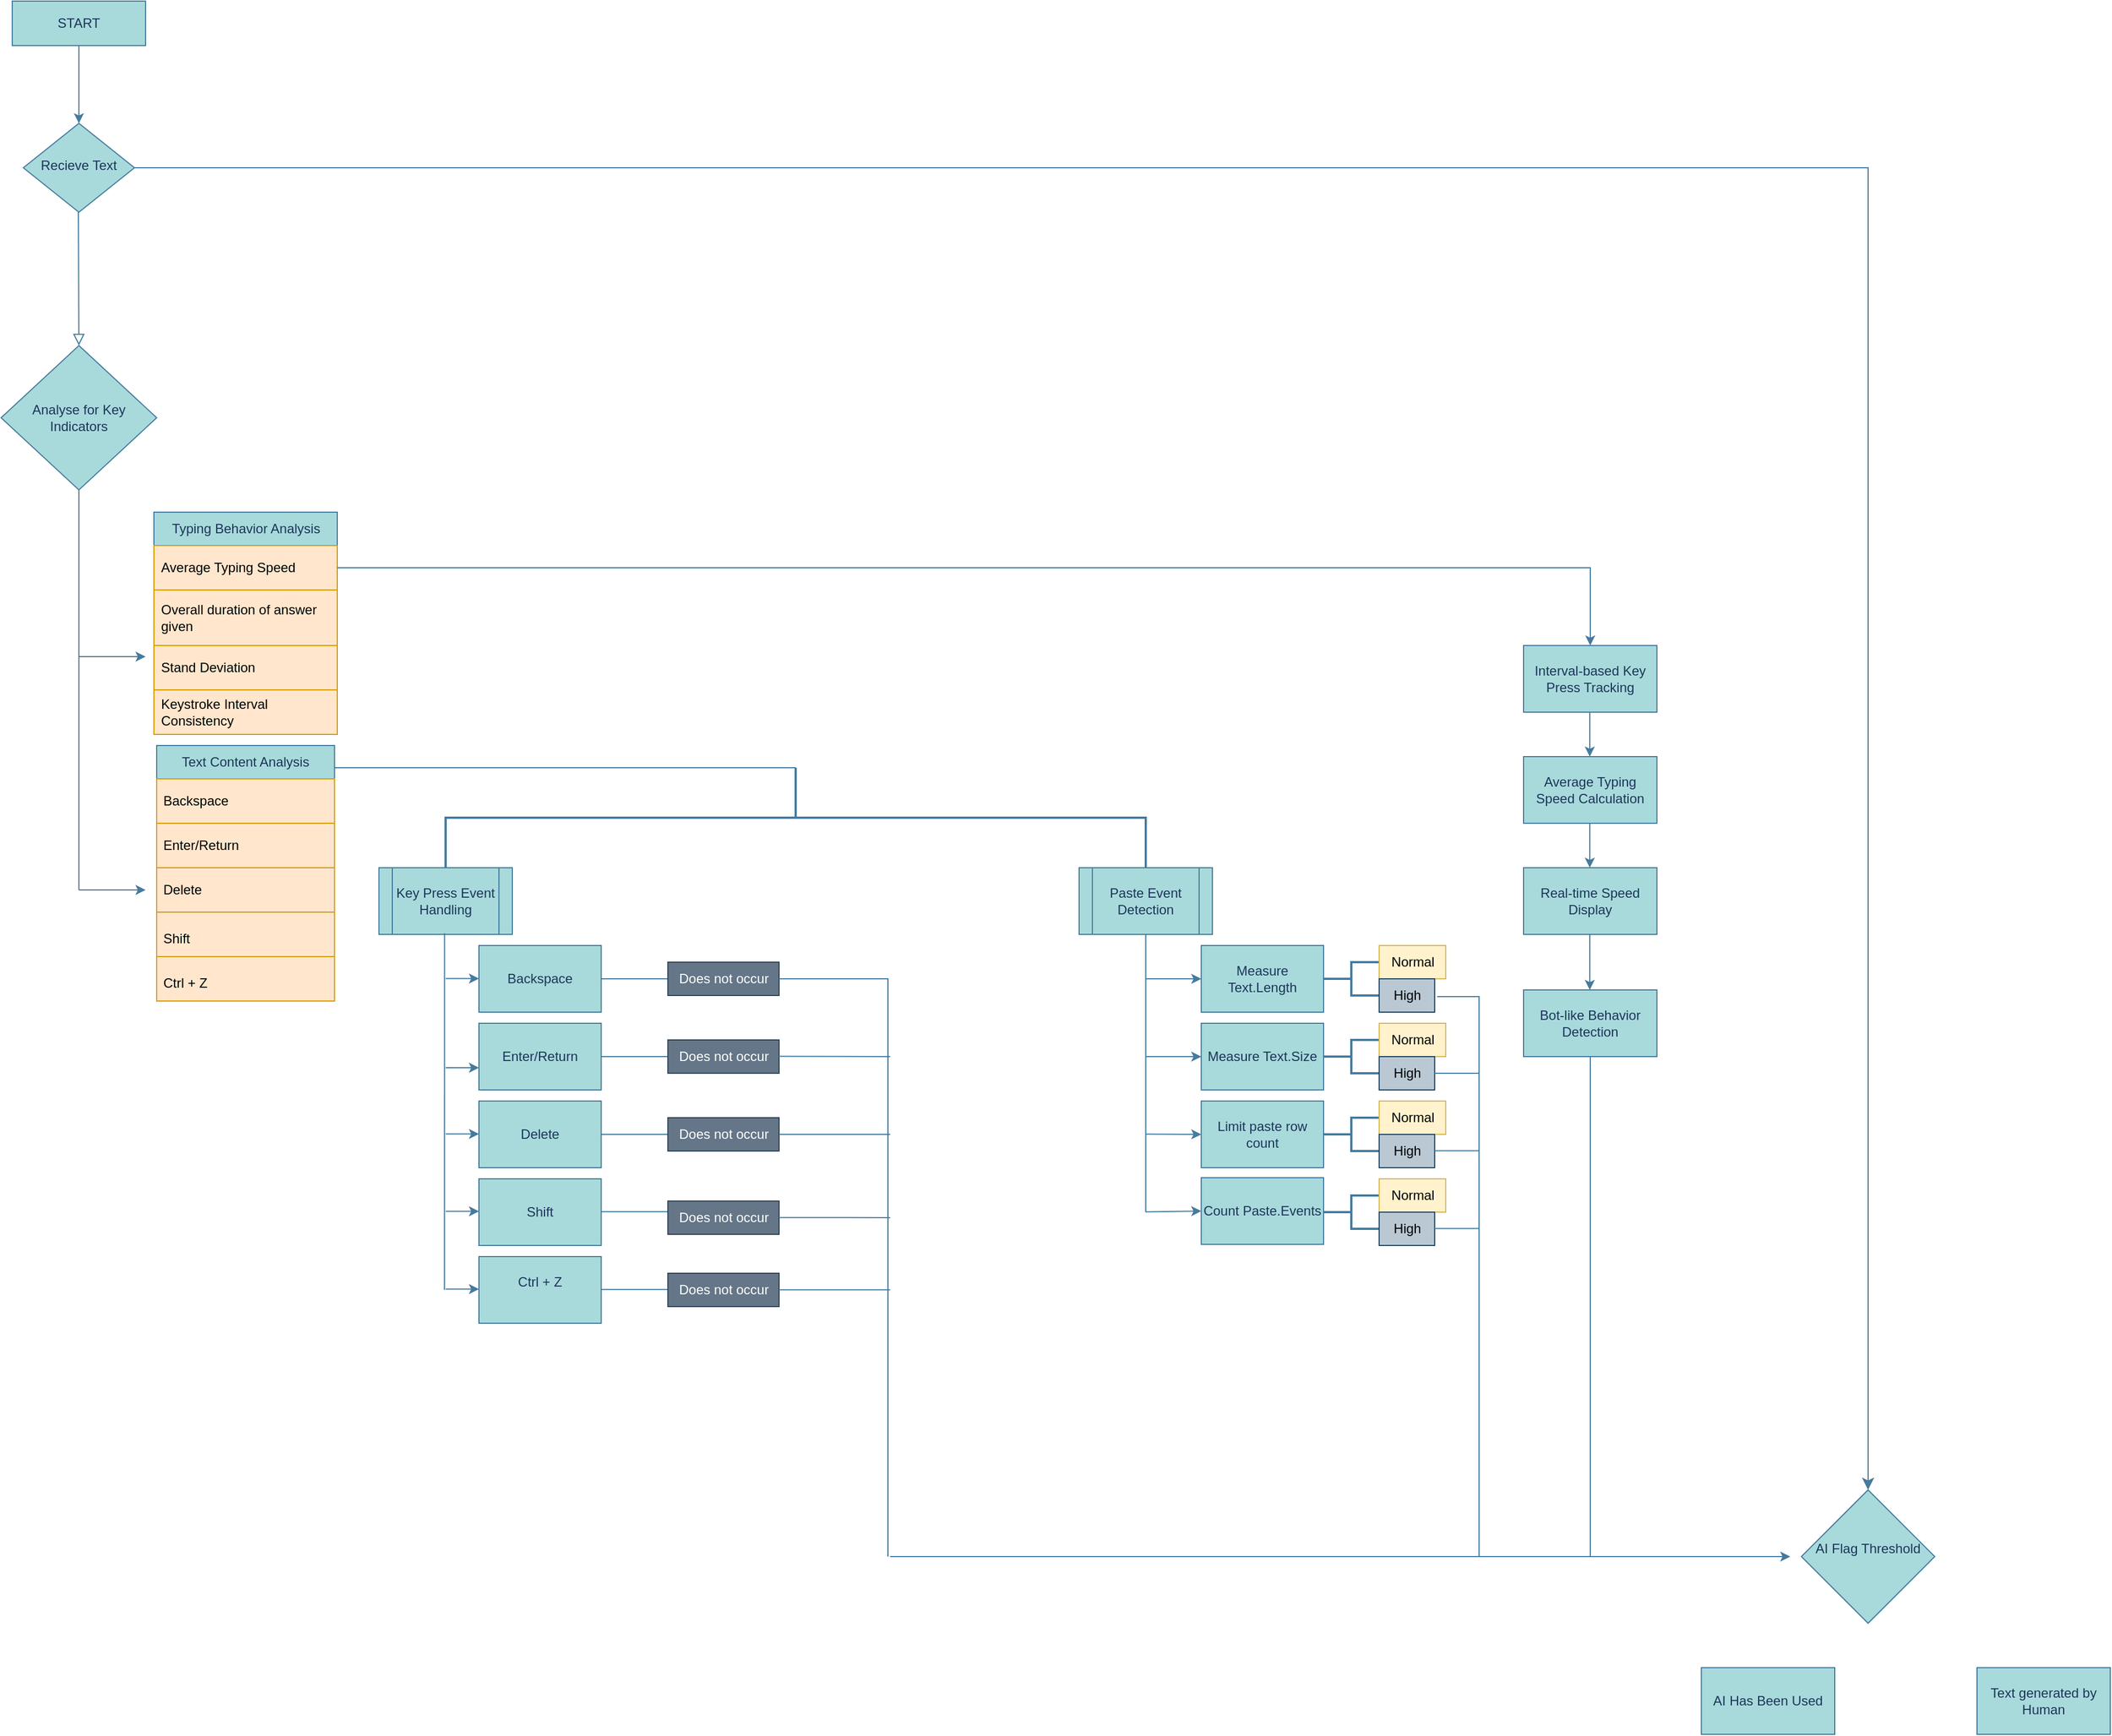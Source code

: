 <mxfile version="24.8.1">
  <diagram id="C5RBs43oDa-KdzZeNtuy" name="Page-1">
    <mxGraphModel dx="2377" dy="1262" grid="1" gridSize="10" guides="1" tooltips="1" connect="1" arrows="1" fold="1" page="1" pageScale="1" pageWidth="827" pageHeight="1169" math="0" shadow="0">
      <root>
        <mxCell id="WIyWlLk6GJQsqaUBKTNV-0" />
        <mxCell id="WIyWlLk6GJQsqaUBKTNV-1" parent="WIyWlLk6GJQsqaUBKTNV-0" />
        <mxCell id="WIyWlLk6GJQsqaUBKTNV-2" value="" style="rounded=0;html=1;jettySize=auto;orthogonalLoop=1;fontSize=11;endArrow=block;endFill=0;endSize=8;strokeWidth=1;shadow=0;labelBackgroundColor=none;edgeStyle=orthogonalEdgeStyle;entryX=0.5;entryY=0;entryDx=0;entryDy=0;strokeColor=#457B9D;fontColor=default;" parent="WIyWlLk6GJQsqaUBKTNV-1" target="qUJMt_EVvqmMXiAQpJi--38" edge="1">
          <mxGeometry relative="1" as="geometry">
            <mxPoint x="299.5" y="270" as="sourcePoint" />
            <mxPoint x="300" y="310" as="targetPoint" />
          </mxGeometry>
        </mxCell>
        <mxCell id="WIyWlLk6GJQsqaUBKTNV-3" value="START" style="rounded=0;whiteSpace=wrap;html=1;fontSize=12;glass=0;strokeWidth=1;shadow=0;labelBackgroundColor=none;fillColor=#A8DADC;strokeColor=#457B9D;fontColor=#1D3557;" parent="WIyWlLk6GJQsqaUBKTNV-1" vertex="1">
          <mxGeometry x="240" y="80" width="120" height="40" as="geometry" />
        </mxCell>
        <mxCell id="qUJMt_EVvqmMXiAQpJi--6" value="Text Content Analysis" style="swimlane;fontStyle=0;childLayout=stackLayout;horizontal=1;startSize=30;horizontalStack=0;resizeParent=1;resizeParentMax=0;resizeLast=0;collapsible=1;marginBottom=0;whiteSpace=wrap;html=1;rounded=0;labelBackgroundColor=none;fillColor=#A8DADC;strokeColor=#457B9D;fontColor=#1D3557;" parent="WIyWlLk6GJQsqaUBKTNV-1" vertex="1">
          <mxGeometry x="370" y="750" width="160" height="230" as="geometry">
            <mxRectangle x="340" y="230" width="140" height="30" as="alternateBounds" />
          </mxGeometry>
        </mxCell>
        <mxCell id="qUJMt_EVvqmMXiAQpJi--7" value="&lt;div&gt;Backspace&lt;/div&gt;" style="text;strokeColor=#d79b00;fillColor=#ffe6cc;align=left;verticalAlign=middle;spacingLeft=4;spacingRight=4;overflow=hidden;points=[[0,0.5],[1,0.5]];portConstraint=eastwest;rotatable=0;whiteSpace=wrap;html=1;rounded=0;labelBackgroundColor=none;" parent="qUJMt_EVvqmMXiAQpJi--6" vertex="1">
          <mxGeometry y="30" width="160" height="40" as="geometry" />
        </mxCell>
        <mxCell id="qUJMt_EVvqmMXiAQpJi--8" value="Enter/Return" style="text;strokeColor=#d79b00;fillColor=#ffe6cc;align=left;verticalAlign=middle;spacingLeft=4;spacingRight=4;overflow=hidden;points=[[0,0.5],[1,0.5]];portConstraint=eastwest;rotatable=0;whiteSpace=wrap;html=1;rounded=0;labelBackgroundColor=none;" parent="qUJMt_EVvqmMXiAQpJi--6" vertex="1">
          <mxGeometry y="70" width="160" height="40" as="geometry" />
        </mxCell>
        <mxCell id="qUJMt_EVvqmMXiAQpJi--9" value="Delete" style="text;strokeColor=#d79b00;fillColor=#ffe6cc;align=left;verticalAlign=middle;spacingLeft=4;spacingRight=4;overflow=hidden;points=[[0,0.5],[1,0.5]];portConstraint=eastwest;rotatable=0;whiteSpace=wrap;html=1;rounded=0;labelBackgroundColor=none;" parent="qUJMt_EVvqmMXiAQpJi--6" vertex="1">
          <mxGeometry y="110" width="160" height="40" as="geometry" />
        </mxCell>
        <mxCell id="qUJMt_EVvqmMXiAQpJi--16" value="&#xa;Shift&#xa;&#xa;" style="text;strokeColor=#d79b00;fillColor=#ffe6cc;align=left;verticalAlign=middle;spacingLeft=4;spacingRight=4;overflow=hidden;points=[[0,0.5],[1,0.5]];portConstraint=eastwest;rotatable=0;whiteSpace=wrap;html=1;rounded=0;labelBackgroundColor=none;" parent="qUJMt_EVvqmMXiAQpJi--6" vertex="1">
          <mxGeometry y="150" width="160" height="40" as="geometry" />
        </mxCell>
        <mxCell id="qUJMt_EVvqmMXiAQpJi--17" value="&lt;br&gt;Ctrl + Z&lt;div&gt;&lt;br/&gt;&lt;/div&gt;" style="text;strokeColor=#d79b00;fillColor=#ffe6cc;align=left;verticalAlign=middle;spacingLeft=4;spacingRight=4;overflow=hidden;points=[[0,0.5],[1,0.5]];portConstraint=eastwest;rotatable=0;whiteSpace=wrap;html=1;rounded=0;labelBackgroundColor=none;" parent="qUJMt_EVvqmMXiAQpJi--6" vertex="1">
          <mxGeometry y="190" width="160" height="40" as="geometry" />
        </mxCell>
        <mxCell id="qUJMt_EVvqmMXiAQpJi--22" value="Text generated by Human" style="rounded=0;whiteSpace=wrap;html=1;labelBackgroundColor=none;fillColor=#A8DADC;strokeColor=#457B9D;fontColor=#1D3557;" parent="WIyWlLk6GJQsqaUBKTNV-1" vertex="1">
          <mxGeometry x="2008" y="1580" width="120" height="60" as="geometry" />
        </mxCell>
        <mxCell id="qUJMt_EVvqmMXiAQpJi--24" value="Typing Behavior Analysis" style="swimlane;fontStyle=0;childLayout=stackLayout;horizontal=1;startSize=30;horizontalStack=0;resizeParent=1;resizeParentMax=0;resizeLast=0;collapsible=1;marginBottom=0;whiteSpace=wrap;html=1;rounded=0;labelBackgroundColor=none;fillColor=#A8DADC;strokeColor=#457B9D;fontColor=#1D3557;" parent="WIyWlLk6GJQsqaUBKTNV-1" vertex="1">
          <mxGeometry x="367.5" y="540" width="165" height="200" as="geometry">
            <mxRectangle x="400" y="360" width="170" height="30" as="alternateBounds" />
          </mxGeometry>
        </mxCell>
        <mxCell id="qUJMt_EVvqmMXiAQpJi--25" value="Average Typing Speed" style="text;strokeColor=#d79b00;fillColor=#ffe6cc;align=left;verticalAlign=middle;spacingLeft=4;spacingRight=4;overflow=hidden;points=[[0,0.5],[1,0.5]];portConstraint=eastwest;rotatable=0;whiteSpace=wrap;html=1;rounded=0;labelBackgroundColor=none;" parent="qUJMt_EVvqmMXiAQpJi--24" vertex="1">
          <mxGeometry y="30" width="165" height="40" as="geometry" />
        </mxCell>
        <mxCell id="qUJMt_EVvqmMXiAQpJi--26" value="Overall duration of answer given" style="text;strokeColor=#d79b00;fillColor=#ffe6cc;align=left;verticalAlign=middle;spacingLeft=4;spacingRight=4;overflow=hidden;points=[[0,0.5],[1,0.5]];portConstraint=eastwest;rotatable=0;whiteSpace=wrap;html=1;rounded=0;labelBackgroundColor=none;" parent="qUJMt_EVvqmMXiAQpJi--24" vertex="1">
          <mxGeometry y="70" width="165" height="50" as="geometry" />
        </mxCell>
        <mxCell id="qUJMt_EVvqmMXiAQpJi--46" value="Stand Deviation" style="text;strokeColor=#d79b00;fillColor=#ffe6cc;align=left;verticalAlign=middle;spacingLeft=4;spacingRight=4;overflow=hidden;points=[[0,0.5],[1,0.5]];portConstraint=eastwest;rotatable=0;whiteSpace=wrap;html=1;rounded=0;labelBackgroundColor=none;" parent="qUJMt_EVvqmMXiAQpJi--24" vertex="1">
          <mxGeometry y="120" width="165" height="40" as="geometry" />
        </mxCell>
        <mxCell id="qUJMt_EVvqmMXiAQpJi--27" value="Keystroke Interval Consistency" style="text;strokeColor=#d79b00;fillColor=#ffe6cc;align=left;verticalAlign=middle;spacingLeft=4;spacingRight=4;overflow=hidden;points=[[0,0.5],[1,0.5]];portConstraint=eastwest;rotatable=0;whiteSpace=wrap;html=1;rounded=0;labelBackgroundColor=none;" parent="qUJMt_EVvqmMXiAQpJi--24" vertex="1">
          <mxGeometry y="160" width="165" height="40" as="geometry" />
        </mxCell>
        <mxCell id="qUJMt_EVvqmMXiAQpJi--36" value="Recieve Text" style="rhombus;whiteSpace=wrap;html=1;shadow=0;fontFamily=Helvetica;fontSize=12;align=center;strokeWidth=1;spacing=6;spacingTop=-4;rounded=0;labelBackgroundColor=none;fillColor=#A8DADC;strokeColor=#457B9D;fontColor=#1D3557;" parent="WIyWlLk6GJQsqaUBKTNV-1" vertex="1">
          <mxGeometry x="250" y="190" width="100" height="80" as="geometry" />
        </mxCell>
        <mxCell id="qUJMt_EVvqmMXiAQpJi--37" value="" style="endArrow=classic;html=1;rounded=0;entryX=0.5;entryY=0;entryDx=0;entryDy=0;labelBackgroundColor=none;strokeColor=#457B9D;fontColor=default;" parent="WIyWlLk6GJQsqaUBKTNV-1" target="qUJMt_EVvqmMXiAQpJi--36" edge="1">
          <mxGeometry width="50" height="50" relative="1" as="geometry">
            <mxPoint x="300" y="120" as="sourcePoint" />
            <mxPoint x="300" y="150" as="targetPoint" />
          </mxGeometry>
        </mxCell>
        <mxCell id="qUJMt_EVvqmMXiAQpJi--38" value="Analyse for Key Indicators" style="rhombus;whiteSpace=wrap;html=1;rounded=0;labelBackgroundColor=none;fillColor=#A8DADC;strokeColor=#457B9D;fontColor=#1D3557;" parent="WIyWlLk6GJQsqaUBKTNV-1" vertex="1">
          <mxGeometry x="230" y="390" width="140" height="130" as="geometry" />
        </mxCell>
        <mxCell id="qUJMt_EVvqmMXiAQpJi--43" value="AI Flag Threshold&lt;div&gt;&lt;br&gt;&lt;/div&gt;" style="rhombus;whiteSpace=wrap;html=1;rounded=0;labelBackgroundColor=none;fillColor=#A8DADC;strokeColor=#457B9D;fontColor=#1D3557;" parent="WIyWlLk6GJQsqaUBKTNV-1" vertex="1">
          <mxGeometry x="1850" y="1420" width="120" height="120" as="geometry" />
        </mxCell>
        <mxCell id="qUJMt_EVvqmMXiAQpJi--47" value="" style="endArrow=none;html=1;rounded=0;labelBackgroundColor=none;strokeColor=#457B9D;fontColor=default;" parent="WIyWlLk6GJQsqaUBKTNV-1" edge="1">
          <mxGeometry width="50" height="50" relative="1" as="geometry">
            <mxPoint x="300" y="880" as="sourcePoint" />
            <mxPoint x="300" y="520" as="targetPoint" />
          </mxGeometry>
        </mxCell>
        <mxCell id="qUJMt_EVvqmMXiAQpJi--48" value="" style="endArrow=classic;html=1;rounded=0;labelBackgroundColor=none;strokeColor=#457B9D;fontColor=default;" parent="WIyWlLk6GJQsqaUBKTNV-1" edge="1">
          <mxGeometry width="50" height="50" relative="1" as="geometry">
            <mxPoint x="300" y="880" as="sourcePoint" />
            <mxPoint x="360" y="880" as="targetPoint" />
          </mxGeometry>
        </mxCell>
        <mxCell id="qUJMt_EVvqmMXiAQpJi--49" value="" style="endArrow=classic;html=1;rounded=0;labelBackgroundColor=none;strokeColor=#457B9D;fontColor=default;" parent="WIyWlLk6GJQsqaUBKTNV-1" edge="1">
          <mxGeometry width="50" height="50" relative="1" as="geometry">
            <mxPoint x="300" y="670" as="sourcePoint" />
            <mxPoint x="360" y="670" as="targetPoint" />
          </mxGeometry>
        </mxCell>
        <mxCell id="qUJMt_EVvqmMXiAQpJi--50" value="" style="endArrow=classic;html=1;rounded=0;exitX=1;exitY=0.5;exitDx=0;exitDy=0;labelBackgroundColor=none;strokeColor=#457B9D;fontColor=default;" parent="WIyWlLk6GJQsqaUBKTNV-1" source="qUJMt_EVvqmMXiAQpJi--25" edge="1">
          <mxGeometry width="50" height="50" relative="1" as="geometry">
            <mxPoint x="570" y="590" as="sourcePoint" />
            <mxPoint x="1660" y="660" as="targetPoint" />
            <Array as="points">
              <mxPoint x="1660" y="590" />
            </Array>
          </mxGeometry>
        </mxCell>
        <mxCell id="qUJMt_EVvqmMXiAQpJi--52" value="Interval-based Key Press Tracking" style="rounded=0;whiteSpace=wrap;html=1;labelBackgroundColor=none;fillColor=#A8DADC;strokeColor=#457B9D;fontColor=#1D3557;" parent="WIyWlLk6GJQsqaUBKTNV-1" vertex="1">
          <mxGeometry x="1600" y="660" width="120" height="60" as="geometry" />
        </mxCell>
        <mxCell id="qUJMt_EVvqmMXiAQpJi--53" value="" style="endArrow=classic;html=1;rounded=0;labelBackgroundColor=none;strokeColor=#457B9D;fontColor=default;" parent="WIyWlLk6GJQsqaUBKTNV-1" edge="1">
          <mxGeometry width="50" height="50" relative="1" as="geometry">
            <mxPoint x="1659.58" y="720" as="sourcePoint" />
            <mxPoint x="1659.58" y="760" as="targetPoint" />
          </mxGeometry>
        </mxCell>
        <mxCell id="qUJMt_EVvqmMXiAQpJi--54" value="Average Typing Speed Calculation" style="rounded=0;whiteSpace=wrap;html=1;labelBackgroundColor=none;fillColor=#A8DADC;strokeColor=#457B9D;fontColor=#1D3557;" parent="WIyWlLk6GJQsqaUBKTNV-1" vertex="1">
          <mxGeometry x="1600" y="760" width="120" height="60" as="geometry" />
        </mxCell>
        <mxCell id="qUJMt_EVvqmMXiAQpJi--56" value="" style="endArrow=classic;html=1;rounded=0;labelBackgroundColor=none;strokeColor=#457B9D;fontColor=default;" parent="WIyWlLk6GJQsqaUBKTNV-1" edge="1">
          <mxGeometry width="50" height="50" relative="1" as="geometry">
            <mxPoint x="1659.58" y="820" as="sourcePoint" />
            <mxPoint x="1659.58" y="860" as="targetPoint" />
          </mxGeometry>
        </mxCell>
        <mxCell id="qUJMt_EVvqmMXiAQpJi--57" value="Real-time Speed Display" style="rounded=0;whiteSpace=wrap;html=1;labelBackgroundColor=none;fillColor=#A8DADC;strokeColor=#457B9D;fontColor=#1D3557;" parent="WIyWlLk6GJQsqaUBKTNV-1" vertex="1">
          <mxGeometry x="1600" y="860" width="120" height="60" as="geometry" />
        </mxCell>
        <mxCell id="qUJMt_EVvqmMXiAQpJi--61" value="" style="endArrow=classic;html=1;rounded=0;labelBackgroundColor=none;strokeColor=#457B9D;fontColor=default;" parent="WIyWlLk6GJQsqaUBKTNV-1" edge="1">
          <mxGeometry width="50" height="50" relative="1" as="geometry">
            <mxPoint x="1659.58" y="920" as="sourcePoint" />
            <mxPoint x="1659.58" y="970" as="targetPoint" />
          </mxGeometry>
        </mxCell>
        <mxCell id="qUJMt_EVvqmMXiAQpJi--62" value="Bot-like Behavior Detection" style="rounded=0;whiteSpace=wrap;html=1;labelBackgroundColor=none;fillColor=#A8DADC;strokeColor=#457B9D;fontColor=#1D3557;" parent="WIyWlLk6GJQsqaUBKTNV-1" vertex="1">
          <mxGeometry x="1600" y="970" width="120" height="60" as="geometry" />
        </mxCell>
        <mxCell id="qUJMt_EVvqmMXiAQpJi--67" value="" style="strokeWidth=2;html=1;shape=mxgraph.flowchart.annotation_2;align=left;labelPosition=right;pointerEvents=1;direction=south;rounded=0;labelBackgroundColor=none;fillColor=#A8DADC;strokeColor=#457B9D;fontColor=#1D3557;" parent="WIyWlLk6GJQsqaUBKTNV-1" vertex="1">
          <mxGeometry x="630" y="770" width="630" height="90" as="geometry" />
        </mxCell>
        <mxCell id="qUJMt_EVvqmMXiAQpJi--68" value="" style="endArrow=none;html=1;rounded=0;entryX=0;entryY=0.5;entryDx=0;entryDy=0;entryPerimeter=0;labelBackgroundColor=none;strokeColor=#457B9D;fontColor=default;" parent="WIyWlLk6GJQsqaUBKTNV-1" target="qUJMt_EVvqmMXiAQpJi--67" edge="1">
          <mxGeometry width="50" height="50" relative="1" as="geometry">
            <mxPoint x="530" y="770" as="sourcePoint" />
            <mxPoint x="800" y="770" as="targetPoint" />
            <Array as="points" />
          </mxGeometry>
        </mxCell>
        <mxCell id="qUJMt_EVvqmMXiAQpJi--79" value="Paste Event Detection" style="shape=process;whiteSpace=wrap;html=1;backgroundOutline=1;rounded=0;labelBackgroundColor=none;fillColor=#A8DADC;strokeColor=#457B9D;fontColor=#1D3557;" parent="WIyWlLk6GJQsqaUBKTNV-1" vertex="1">
          <mxGeometry x="1200" y="860" width="120" height="60" as="geometry" />
        </mxCell>
        <mxCell id="qUJMt_EVvqmMXiAQpJi--80" value="Key Press Event Handling" style="shape=process;whiteSpace=wrap;html=1;backgroundOutline=1;rounded=0;labelBackgroundColor=none;fillColor=#A8DADC;strokeColor=#457B9D;fontColor=#1D3557;" parent="WIyWlLk6GJQsqaUBKTNV-1" vertex="1">
          <mxGeometry x="570" y="860" width="120" height="60" as="geometry" />
        </mxCell>
        <mxCell id="qUJMt_EVvqmMXiAQpJi--90" value="" style="endArrow=none;html=1;rounded=0;labelBackgroundColor=none;strokeColor=#457B9D;fontColor=default;" parent="WIyWlLk6GJQsqaUBKTNV-1" edge="1">
          <mxGeometry width="50" height="50" relative="1" as="geometry">
            <mxPoint x="1260" y="1170" as="sourcePoint" />
            <mxPoint x="1260" y="920" as="targetPoint" />
          </mxGeometry>
        </mxCell>
        <mxCell id="qUJMt_EVvqmMXiAQpJi--91" value="" style="endArrow=classic;html=1;rounded=0;entryX=0;entryY=0.5;entryDx=0;entryDy=0;labelBackgroundColor=none;strokeColor=#457B9D;fontColor=default;" parent="WIyWlLk6GJQsqaUBKTNV-1" target="qUJMt_EVvqmMXiAQpJi--101" edge="1">
          <mxGeometry width="50" height="50" relative="1" as="geometry">
            <mxPoint x="1260" y="960" as="sourcePoint" />
            <mxPoint x="1290" y="960.0" as="targetPoint" />
          </mxGeometry>
        </mxCell>
        <mxCell id="qUJMt_EVvqmMXiAQpJi--92" value="" style="endArrow=classic;html=1;rounded=0;entryX=0;entryY=0.5;entryDx=0;entryDy=0;labelBackgroundColor=none;strokeColor=#457B9D;fontColor=default;" parent="WIyWlLk6GJQsqaUBKTNV-1" target="qUJMt_EVvqmMXiAQpJi--102" edge="1">
          <mxGeometry width="50" height="50" relative="1" as="geometry">
            <mxPoint x="1260" y="1030" as="sourcePoint" />
            <mxPoint x="1290" y="1030" as="targetPoint" />
          </mxGeometry>
        </mxCell>
        <mxCell id="qUJMt_EVvqmMXiAQpJi--94" value="" style="endArrow=classic;html=1;rounded=0;entryX=0;entryY=0.5;entryDx=0;entryDy=0;labelBackgroundColor=none;strokeColor=#457B9D;fontColor=default;" parent="WIyWlLk6GJQsqaUBKTNV-1" target="qUJMt_EVvqmMXiAQpJi--104" edge="1">
          <mxGeometry width="50" height="50" relative="1" as="geometry">
            <mxPoint x="1260" y="1169.69" as="sourcePoint" />
            <mxPoint x="1290" y="1169.69" as="targetPoint" />
          </mxGeometry>
        </mxCell>
        <mxCell id="qUJMt_EVvqmMXiAQpJi--101" value="Measure Text.Length" style="rounded=0;whiteSpace=wrap;html=1;labelBackgroundColor=none;fillColor=#A8DADC;strokeColor=#457B9D;fontColor=#1D3557;" parent="WIyWlLk6GJQsqaUBKTNV-1" vertex="1">
          <mxGeometry x="1310" y="930" width="110" height="60" as="geometry" />
        </mxCell>
        <mxCell id="qUJMt_EVvqmMXiAQpJi--102" value="Measure Text.Size" style="rounded=0;whiteSpace=wrap;html=1;labelBackgroundColor=none;fillColor=#A8DADC;strokeColor=#457B9D;fontColor=#1D3557;" parent="WIyWlLk6GJQsqaUBKTNV-1" vertex="1">
          <mxGeometry x="1310" y="1000" width="110" height="60" as="geometry" />
        </mxCell>
        <mxCell id="qUJMt_EVvqmMXiAQpJi--103" value="Limit paste row count" style="rounded=0;whiteSpace=wrap;html=1;labelBackgroundColor=none;fillColor=#A8DADC;strokeColor=#457B9D;fontColor=#1D3557;" parent="WIyWlLk6GJQsqaUBKTNV-1" vertex="1">
          <mxGeometry x="1310" y="1070" width="110" height="60" as="geometry" />
        </mxCell>
        <mxCell id="qUJMt_EVvqmMXiAQpJi--104" value="Count Paste.Events" style="rounded=0;whiteSpace=wrap;html=1;labelBackgroundColor=none;fillColor=#A8DADC;strokeColor=#457B9D;fontColor=#1D3557;" parent="WIyWlLk6GJQsqaUBKTNV-1" vertex="1">
          <mxGeometry x="1310" y="1139" width="110" height="60" as="geometry" />
        </mxCell>
        <mxCell id="qUJMt_EVvqmMXiAQpJi--106" value="&lt;span style=&quot;text-align: left;&quot;&gt;Enter/Return&lt;/span&gt;" style="rounded=0;whiteSpace=wrap;html=1;labelBackgroundColor=none;fillColor=#A8DADC;strokeColor=#457B9D;fontColor=#1D3557;" parent="WIyWlLk6GJQsqaUBKTNV-1" vertex="1">
          <mxGeometry x="660" y="1000" width="110" height="60" as="geometry" />
        </mxCell>
        <mxCell id="qUJMt_EVvqmMXiAQpJi--107" value="&lt;span style=&quot;text-align: left;&quot;&gt;Backspace&lt;/span&gt;" style="rounded=0;whiteSpace=wrap;html=1;labelBackgroundColor=none;fillColor=#A8DADC;strokeColor=#457B9D;fontColor=#1D3557;" parent="WIyWlLk6GJQsqaUBKTNV-1" vertex="1">
          <mxGeometry x="660" y="930" width="110" height="60" as="geometry" />
        </mxCell>
        <mxCell id="qUJMt_EVvqmMXiAQpJi--108" value="&lt;span style=&quot;text-align: left;&quot;&gt;Shift&lt;/span&gt;" style="rounded=0;whiteSpace=wrap;html=1;labelBackgroundColor=none;fillColor=#A8DADC;strokeColor=#457B9D;fontColor=#1D3557;" parent="WIyWlLk6GJQsqaUBKTNV-1" vertex="1">
          <mxGeometry x="660" y="1140" width="110" height="60" as="geometry" />
        </mxCell>
        <mxCell id="qUJMt_EVvqmMXiAQpJi--109" value="&lt;span style=&quot;text-align: left;&quot;&gt;Delete&lt;/span&gt;" style="rounded=0;whiteSpace=wrap;html=1;labelBackgroundColor=none;fillColor=#A8DADC;strokeColor=#457B9D;fontColor=#1D3557;" parent="WIyWlLk6GJQsqaUBKTNV-1" vertex="1">
          <mxGeometry x="660" y="1070" width="110" height="60" as="geometry" />
        </mxCell>
        <mxCell id="qUJMt_EVvqmMXiAQpJi--110" value="" style="endArrow=classic;html=1;rounded=0;entryX=0;entryY=0.5;entryDx=0;entryDy=0;labelBackgroundColor=none;strokeColor=#457B9D;fontColor=default;" parent="WIyWlLk6GJQsqaUBKTNV-1" edge="1">
          <mxGeometry width="50" height="50" relative="1" as="geometry">
            <mxPoint x="630" y="959.75" as="sourcePoint" />
            <mxPoint x="660" y="959.75" as="targetPoint" />
          </mxGeometry>
        </mxCell>
        <mxCell id="qUJMt_EVvqmMXiAQpJi--111" value="Ctrl + Z&lt;div&gt;&lt;br style=&quot;text-align: left;&quot;&gt;&lt;/div&gt;" style="rounded=0;whiteSpace=wrap;html=1;labelBackgroundColor=none;fillColor=#A8DADC;strokeColor=#457B9D;fontColor=#1D3557;" parent="WIyWlLk6GJQsqaUBKTNV-1" vertex="1">
          <mxGeometry x="660" y="1210" width="110" height="60" as="geometry" />
        </mxCell>
        <mxCell id="qUJMt_EVvqmMXiAQpJi--113" value="" style="strokeWidth=2;html=1;shape=mxgraph.flowchart.annotation_2;align=left;labelPosition=right;pointerEvents=1;rounded=0;labelBackgroundColor=none;fillColor=#A8DADC;strokeColor=#457B9D;fontColor=#1D3557;" parent="WIyWlLk6GJQsqaUBKTNV-1" vertex="1">
          <mxGeometry x="1420" y="945" width="50" height="30" as="geometry" />
        </mxCell>
        <mxCell id="qUJMt_EVvqmMXiAQpJi--115" value="Normal" style="text;html=1;align=center;verticalAlign=middle;resizable=0;points=[];autosize=1;strokeColor=#d6b656;fillColor=#fff2cc;rounded=0;labelBackgroundColor=none;" parent="WIyWlLk6GJQsqaUBKTNV-1" vertex="1">
          <mxGeometry x="1470" y="930" width="60" height="30" as="geometry" />
        </mxCell>
        <mxCell id="qUJMt_EVvqmMXiAQpJi--117" value="" style="endArrow=none;html=1;rounded=0;exitX=1.044;exitY=0.535;exitDx=0;exitDy=0;exitPerimeter=0;labelBackgroundColor=none;strokeColor=#457B9D;fontColor=default;" parent="WIyWlLk6GJQsqaUBKTNV-1" source="qUJMt_EVvqmMXiAQpJi--128" edge="1">
          <mxGeometry width="50" height="50" relative="1" as="geometry">
            <mxPoint x="1510" y="976.25" as="sourcePoint" />
            <mxPoint x="1560" y="1480" as="targetPoint" />
            <Array as="points">
              <mxPoint x="1560" y="976" />
            </Array>
          </mxGeometry>
        </mxCell>
        <mxCell id="qUJMt_EVvqmMXiAQpJi--128" value="High" style="text;html=1;align=center;verticalAlign=middle;resizable=0;points=[];autosize=1;strokeColor=#23445d;fillColor=#bac8d3;rounded=0;labelBackgroundColor=none;" parent="WIyWlLk6GJQsqaUBKTNV-1" vertex="1">
          <mxGeometry x="1470" y="960" width="50" height="30" as="geometry" />
        </mxCell>
        <mxCell id="qUJMt_EVvqmMXiAQpJi--133" value="" style="endArrow=none;html=1;rounded=0;labelBackgroundColor=none;strokeColor=#457B9D;fontColor=default;" parent="WIyWlLk6GJQsqaUBKTNV-1" edge="1">
          <mxGeometry width="50" height="50" relative="1" as="geometry">
            <mxPoint x="629" y="1240" as="sourcePoint" />
            <mxPoint x="629.09" y="919" as="targetPoint" />
          </mxGeometry>
        </mxCell>
        <mxCell id="qUJMt_EVvqmMXiAQpJi--134" value="" style="endArrow=classic;html=1;rounded=0;entryX=0;entryY=0.5;entryDx=0;entryDy=0;labelBackgroundColor=none;strokeColor=#457B9D;fontColor=default;" parent="WIyWlLk6GJQsqaUBKTNV-1" edge="1">
          <mxGeometry width="50" height="50" relative="1" as="geometry">
            <mxPoint x="630" y="1239.26" as="sourcePoint" />
            <mxPoint x="660" y="1239.26" as="targetPoint" />
          </mxGeometry>
        </mxCell>
        <mxCell id="qUJMt_EVvqmMXiAQpJi--135" value="" style="endArrow=classic;html=1;rounded=0;entryX=0;entryY=0.5;entryDx=0;entryDy=0;labelBackgroundColor=none;strokeColor=#457B9D;fontColor=default;" parent="WIyWlLk6GJQsqaUBKTNV-1" edge="1">
          <mxGeometry width="50" height="50" relative="1" as="geometry">
            <mxPoint x="630" y="1169.26" as="sourcePoint" />
            <mxPoint x="660" y="1169.26" as="targetPoint" />
          </mxGeometry>
        </mxCell>
        <mxCell id="qUJMt_EVvqmMXiAQpJi--136" value="" style="endArrow=classic;html=1;rounded=0;entryX=0;entryY=0.5;entryDx=0;entryDy=0;labelBackgroundColor=none;strokeColor=#457B9D;fontColor=default;" parent="WIyWlLk6GJQsqaUBKTNV-1" edge="1">
          <mxGeometry width="50" height="50" relative="1" as="geometry">
            <mxPoint x="630" y="1040" as="sourcePoint" />
            <mxPoint x="660" y="1040.0" as="targetPoint" />
          </mxGeometry>
        </mxCell>
        <mxCell id="qUJMt_EVvqmMXiAQpJi--139" value="" style="endArrow=classic;html=1;rounded=0;entryX=0;entryY=0.5;entryDx=0;entryDy=0;labelBackgroundColor=none;strokeColor=#457B9D;fontColor=default;" parent="WIyWlLk6GJQsqaUBKTNV-1" edge="1">
          <mxGeometry width="50" height="50" relative="1" as="geometry">
            <mxPoint x="630" y="1099.63" as="sourcePoint" />
            <mxPoint x="660" y="1099.63" as="targetPoint" />
          </mxGeometry>
        </mxCell>
        <mxCell id="qUJMt_EVvqmMXiAQpJi--141" value="" style="endArrow=classic;html=1;rounded=0;entryX=0;entryY=0.5;entryDx=0;entryDy=0;labelBackgroundColor=none;strokeColor=#457B9D;fontColor=default;" parent="WIyWlLk6GJQsqaUBKTNV-1" target="qUJMt_EVvqmMXiAQpJi--103" edge="1">
          <mxGeometry width="50" height="50" relative="1" as="geometry">
            <mxPoint x="1260" y="1099.69" as="sourcePoint" />
            <mxPoint x="1300" y="1100" as="targetPoint" />
          </mxGeometry>
        </mxCell>
        <mxCell id="qUJMt_EVvqmMXiAQpJi--142" value="" style="strokeWidth=2;html=1;shape=mxgraph.flowchart.annotation_2;align=left;labelPosition=right;pointerEvents=1;rounded=0;labelBackgroundColor=none;fillColor=#A8DADC;strokeColor=#457B9D;fontColor=#1D3557;" parent="WIyWlLk6GJQsqaUBKTNV-1" vertex="1">
          <mxGeometry x="1420" y="1015" width="50" height="30" as="geometry" />
        </mxCell>
        <mxCell id="qUJMt_EVvqmMXiAQpJi--143" value="" style="strokeWidth=2;html=1;shape=mxgraph.flowchart.annotation_2;align=left;labelPosition=right;pointerEvents=1;rounded=0;labelBackgroundColor=none;fillColor=#A8DADC;strokeColor=#457B9D;fontColor=#1D3557;" parent="WIyWlLk6GJQsqaUBKTNV-1" vertex="1">
          <mxGeometry x="1420" y="1085" width="50" height="30" as="geometry" />
        </mxCell>
        <mxCell id="qUJMt_EVvqmMXiAQpJi--144" value="" style="strokeWidth=2;html=1;shape=mxgraph.flowchart.annotation_2;align=left;labelPosition=right;pointerEvents=1;rounded=0;labelBackgroundColor=none;fillColor=#A8DADC;strokeColor=#457B9D;fontColor=#1D3557;" parent="WIyWlLk6GJQsqaUBKTNV-1" vertex="1">
          <mxGeometry x="1420" y="1155" width="50" height="30" as="geometry" />
        </mxCell>
        <mxCell id="qUJMt_EVvqmMXiAQpJi--145" value="Normal" style="text;html=1;align=center;verticalAlign=middle;resizable=0;points=[];autosize=1;strokeColor=#d6b656;fillColor=#fff2cc;rounded=0;labelBackgroundColor=none;" parent="WIyWlLk6GJQsqaUBKTNV-1" vertex="1">
          <mxGeometry x="1470" y="1140" width="60" height="30" as="geometry" />
        </mxCell>
        <mxCell id="qUJMt_EVvqmMXiAQpJi--146" value="Normal" style="text;html=1;align=center;verticalAlign=middle;resizable=0;points=[];autosize=1;strokeColor=#d6b656;fillColor=#fff2cc;rounded=0;labelBackgroundColor=none;" parent="WIyWlLk6GJQsqaUBKTNV-1" vertex="1">
          <mxGeometry x="1470" y="1070" width="60" height="30" as="geometry" />
        </mxCell>
        <mxCell id="qUJMt_EVvqmMXiAQpJi--147" value="Normal" style="text;html=1;align=center;verticalAlign=middle;resizable=0;points=[];autosize=1;strokeColor=#d6b656;fillColor=#fff2cc;rounded=0;labelBackgroundColor=none;" parent="WIyWlLk6GJQsqaUBKTNV-1" vertex="1">
          <mxGeometry x="1470" y="1000" width="60" height="30" as="geometry" />
        </mxCell>
        <mxCell id="qUJMt_EVvqmMXiAQpJi--148" value="High" style="text;html=1;align=center;verticalAlign=middle;resizable=0;points=[];autosize=1;strokeColor=#23445d;fillColor=#bac8d3;rounded=0;labelBackgroundColor=none;" parent="WIyWlLk6GJQsqaUBKTNV-1" vertex="1">
          <mxGeometry x="1470" y="1030" width="50" height="30" as="geometry" />
        </mxCell>
        <mxCell id="qUJMt_EVvqmMXiAQpJi--149" value="High" style="text;html=1;align=center;verticalAlign=middle;resizable=0;points=[];autosize=1;strokeColor=#23445d;fillColor=#bac8d3;rounded=0;labelBackgroundColor=none;" parent="WIyWlLk6GJQsqaUBKTNV-1" vertex="1">
          <mxGeometry x="1470" y="1100" width="50" height="30" as="geometry" />
        </mxCell>
        <mxCell id="qUJMt_EVvqmMXiAQpJi--150" value="High" style="text;html=1;align=center;verticalAlign=middle;resizable=0;points=[];autosize=1;strokeColor=#23445d;fillColor=#bac8d3;rounded=0;labelBackgroundColor=none;" parent="WIyWlLk6GJQsqaUBKTNV-1" vertex="1">
          <mxGeometry x="1470" y="1170" width="50" height="30" as="geometry" />
        </mxCell>
        <mxCell id="qUJMt_EVvqmMXiAQpJi--152" value="" style="endArrow=none;html=1;rounded=0;labelBackgroundColor=none;strokeColor=#457B9D;fontColor=default;" parent="WIyWlLk6GJQsqaUBKTNV-1" edge="1">
          <mxGeometry width="50" height="50" relative="1" as="geometry">
            <mxPoint x="1520" y="1045" as="sourcePoint" />
            <mxPoint x="1560" y="1045" as="targetPoint" />
          </mxGeometry>
        </mxCell>
        <mxCell id="qUJMt_EVvqmMXiAQpJi--153" value="" style="endArrow=none;html=1;rounded=0;labelBackgroundColor=none;strokeColor=#457B9D;fontColor=default;" parent="WIyWlLk6GJQsqaUBKTNV-1" edge="1">
          <mxGeometry width="50" height="50" relative="1" as="geometry">
            <mxPoint x="1520" y="1114.79" as="sourcePoint" />
            <mxPoint x="1560" y="1114.79" as="targetPoint" />
          </mxGeometry>
        </mxCell>
        <mxCell id="qUJMt_EVvqmMXiAQpJi--154" value="" style="endArrow=none;html=1;rounded=0;labelBackgroundColor=none;strokeColor=#457B9D;fontColor=default;" parent="WIyWlLk6GJQsqaUBKTNV-1" edge="1">
          <mxGeometry width="50" height="50" relative="1" as="geometry">
            <mxPoint x="1520" y="1184.79" as="sourcePoint" />
            <mxPoint x="1560" y="1184.79" as="targetPoint" />
          </mxGeometry>
        </mxCell>
        <mxCell id="qUJMt_EVvqmMXiAQpJi--157" value="" style="endArrow=none;html=1;rounded=0;labelBackgroundColor=none;strokeColor=#457B9D;fontColor=default;" parent="WIyWlLk6GJQsqaUBKTNV-1" edge="1">
          <mxGeometry width="50" height="50" relative="1" as="geometry">
            <mxPoint x="770" y="960" as="sourcePoint" />
            <mxPoint x="830" y="960" as="targetPoint" />
          </mxGeometry>
        </mxCell>
        <mxCell id="qUJMt_EVvqmMXiAQpJi--158" value="Does not occur" style="text;html=1;align=center;verticalAlign=middle;resizable=0;points=[];autosize=1;strokeColor=#314354;fillColor=#647687;rounded=0;labelBackgroundColor=none;fontColor=#ffffff;" parent="WIyWlLk6GJQsqaUBKTNV-1" vertex="1">
          <mxGeometry x="830" y="945" width="100" height="30" as="geometry" />
        </mxCell>
        <mxCell id="qUJMt_EVvqmMXiAQpJi--160" value="" style="endArrow=none;html=1;rounded=0;labelBackgroundColor=none;strokeColor=#457B9D;fontColor=default;" parent="WIyWlLk6GJQsqaUBKTNV-1" edge="1">
          <mxGeometry width="50" height="50" relative="1" as="geometry">
            <mxPoint x="770" y="1030" as="sourcePoint" />
            <mxPoint x="830" y="1030" as="targetPoint" />
          </mxGeometry>
        </mxCell>
        <mxCell id="qUJMt_EVvqmMXiAQpJi--161" value="" style="endArrow=none;html=1;rounded=0;labelBackgroundColor=none;strokeColor=#457B9D;fontColor=default;" parent="WIyWlLk6GJQsqaUBKTNV-1" edge="1">
          <mxGeometry width="50" height="50" relative="1" as="geometry">
            <mxPoint x="770" y="1169.64" as="sourcePoint" />
            <mxPoint x="830" y="1169.64" as="targetPoint" />
          </mxGeometry>
        </mxCell>
        <mxCell id="qUJMt_EVvqmMXiAQpJi--162" value="" style="endArrow=none;html=1;rounded=0;labelBackgroundColor=none;strokeColor=#457B9D;fontColor=default;" parent="WIyWlLk6GJQsqaUBKTNV-1" edge="1">
          <mxGeometry width="50" height="50" relative="1" as="geometry">
            <mxPoint x="770" y="1239.64" as="sourcePoint" />
            <mxPoint x="830" y="1239.64" as="targetPoint" />
          </mxGeometry>
        </mxCell>
        <mxCell id="qUJMt_EVvqmMXiAQpJi--163" value="" style="endArrow=none;html=1;rounded=0;labelBackgroundColor=none;strokeColor=#457B9D;fontColor=default;" parent="WIyWlLk6GJQsqaUBKTNV-1" edge="1">
          <mxGeometry width="50" height="50" relative="1" as="geometry">
            <mxPoint x="770" y="1100" as="sourcePoint" />
            <mxPoint x="830" y="1100" as="targetPoint" />
          </mxGeometry>
        </mxCell>
        <mxCell id="qUJMt_EVvqmMXiAQpJi--164" value="Does not occur" style="text;html=1;align=center;verticalAlign=middle;resizable=0;points=[];autosize=1;strokeColor=#314354;fillColor=#647687;rounded=0;labelBackgroundColor=none;fontColor=#ffffff;" parent="WIyWlLk6GJQsqaUBKTNV-1" vertex="1">
          <mxGeometry x="830" y="1085" width="100" height="30" as="geometry" />
        </mxCell>
        <mxCell id="qUJMt_EVvqmMXiAQpJi--165" value="Does not occur" style="text;html=1;align=center;verticalAlign=middle;resizable=0;points=[];autosize=1;strokeColor=#314354;fillColor=#647687;rounded=0;labelBackgroundColor=none;fontColor=#ffffff;" parent="WIyWlLk6GJQsqaUBKTNV-1" vertex="1">
          <mxGeometry x="830" y="1225" width="100" height="30" as="geometry" />
        </mxCell>
        <mxCell id="qUJMt_EVvqmMXiAQpJi--166" value="Does not occur" style="text;html=1;align=center;verticalAlign=middle;resizable=0;points=[];autosize=1;strokeColor=#314354;fillColor=#647687;rounded=0;labelBackgroundColor=none;fontColor=#ffffff;" parent="WIyWlLk6GJQsqaUBKTNV-1" vertex="1">
          <mxGeometry x="830" y="1160" width="100" height="30" as="geometry" />
        </mxCell>
        <mxCell id="qUJMt_EVvqmMXiAQpJi--167" value="Does not occur" style="text;html=1;align=center;verticalAlign=middle;resizable=0;points=[];autosize=1;strokeColor=#314354;fillColor=#647687;rounded=0;labelBackgroundColor=none;fontColor=#ffffff;" parent="WIyWlLk6GJQsqaUBKTNV-1" vertex="1">
          <mxGeometry x="830" y="1015" width="100" height="30" as="geometry" />
        </mxCell>
        <mxCell id="qUJMt_EVvqmMXiAQpJi--168" value="" style="endArrow=none;html=1;rounded=0;labelBackgroundColor=none;strokeColor=#457B9D;fontColor=default;" parent="WIyWlLk6GJQsqaUBKTNV-1" edge="1">
          <mxGeometry width="50" height="50" relative="1" as="geometry">
            <mxPoint x="930" y="960" as="sourcePoint" />
            <mxPoint x="1010" y="960" as="targetPoint" />
          </mxGeometry>
        </mxCell>
        <mxCell id="qUJMt_EVvqmMXiAQpJi--169" value="" style="endArrow=none;html=1;rounded=0;exitX=1.044;exitY=0.535;exitDx=0;exitDy=0;exitPerimeter=0;labelBackgroundColor=none;strokeColor=#457B9D;fontColor=default;" parent="WIyWlLk6GJQsqaUBKTNV-1" edge="1">
          <mxGeometry width="50" height="50" relative="1" as="geometry">
            <mxPoint x="990" y="960" as="sourcePoint" />
            <mxPoint x="1028" y="1480" as="targetPoint" />
            <Array as="points">
              <mxPoint x="1028" y="960" />
            </Array>
          </mxGeometry>
        </mxCell>
        <mxCell id="qUJMt_EVvqmMXiAQpJi--171" value="" style="endArrow=none;html=1;rounded=0;exitX=0.996;exitY=0.49;exitDx=0;exitDy=0;exitPerimeter=0;labelBackgroundColor=none;strokeColor=#457B9D;fontColor=default;" parent="WIyWlLk6GJQsqaUBKTNV-1" source="qUJMt_EVvqmMXiAQpJi--167" edge="1">
          <mxGeometry width="50" height="50" relative="1" as="geometry">
            <mxPoint x="940" y="1030" as="sourcePoint" />
            <mxPoint x="1030" y="1030" as="targetPoint" />
          </mxGeometry>
        </mxCell>
        <mxCell id="qUJMt_EVvqmMXiAQpJi--172" value="" style="endArrow=none;html=1;rounded=0;exitX=0.996;exitY=0.49;exitDx=0;exitDy=0;exitPerimeter=0;labelBackgroundColor=none;strokeColor=#457B9D;fontColor=default;" parent="WIyWlLk6GJQsqaUBKTNV-1" edge="1">
          <mxGeometry width="50" height="50" relative="1" as="geometry">
            <mxPoint x="930" y="1239.83" as="sourcePoint" />
            <mxPoint x="1030" y="1239.83" as="targetPoint" />
          </mxGeometry>
        </mxCell>
        <mxCell id="qUJMt_EVvqmMXiAQpJi--173" value="" style="endArrow=none;html=1;rounded=0;exitX=0.996;exitY=0.49;exitDx=0;exitDy=0;exitPerimeter=0;labelBackgroundColor=none;strokeColor=#457B9D;fontColor=default;" parent="WIyWlLk6GJQsqaUBKTNV-1" edge="1">
          <mxGeometry width="50" height="50" relative="1" as="geometry">
            <mxPoint x="930" y="1174.83" as="sourcePoint" />
            <mxPoint x="1030" y="1175" as="targetPoint" />
          </mxGeometry>
        </mxCell>
        <mxCell id="qUJMt_EVvqmMXiAQpJi--174" value="" style="endArrow=none;html=1;rounded=0;exitX=0.996;exitY=0.49;exitDx=0;exitDy=0;exitPerimeter=0;labelBackgroundColor=none;strokeColor=#457B9D;fontColor=default;" parent="WIyWlLk6GJQsqaUBKTNV-1" edge="1">
          <mxGeometry width="50" height="50" relative="1" as="geometry">
            <mxPoint x="930" y="1100" as="sourcePoint" />
            <mxPoint x="1030" y="1100" as="targetPoint" />
          </mxGeometry>
        </mxCell>
        <mxCell id="qUJMt_EVvqmMXiAQpJi--175" value="" style="edgeStyle=segmentEdgeStyle;endArrow=classic;html=1;curved=0;rounded=0;endSize=8;startSize=8;exitX=1;exitY=0.5;exitDx=0;exitDy=0;entryX=0.5;entryY=0;entryDx=0;entryDy=0;labelBackgroundColor=none;strokeColor=#457B9D;fontColor=default;" parent="WIyWlLk6GJQsqaUBKTNV-1" source="qUJMt_EVvqmMXiAQpJi--36" target="qUJMt_EVvqmMXiAQpJi--43" edge="1">
          <mxGeometry width="50" height="50" relative="1" as="geometry">
            <mxPoint x="350" y="230" as="sourcePoint" />
            <mxPoint x="1910" y="1390" as="targetPoint" />
            <Array as="points">
              <mxPoint x="1910" y="230" />
            </Array>
          </mxGeometry>
        </mxCell>
        <mxCell id="qUJMt_EVvqmMXiAQpJi--176" value="AI Has Been Used" style="rounded=0;whiteSpace=wrap;html=1;labelBackgroundColor=none;fillColor=#A8DADC;strokeColor=#457B9D;fontColor=#1D3557;" parent="WIyWlLk6GJQsqaUBKTNV-1" vertex="1">
          <mxGeometry x="1760" y="1580" width="120" height="60" as="geometry" />
        </mxCell>
        <mxCell id="qUJMt_EVvqmMXiAQpJi--177" value="" style="endArrow=none;html=1;rounded=0;labelBackgroundColor=none;strokeColor=#457B9D;fontColor=default;" parent="WIyWlLk6GJQsqaUBKTNV-1" edge="1">
          <mxGeometry width="50" height="50" relative="1" as="geometry">
            <mxPoint x="1660" y="1030" as="sourcePoint" />
            <mxPoint x="1660" y="1480" as="targetPoint" />
          </mxGeometry>
        </mxCell>
        <mxCell id="qUJMt_EVvqmMXiAQpJi--178" value="" style="endArrow=classic;html=1;rounded=0;labelBackgroundColor=none;strokeColor=#457B9D;fontColor=default;" parent="WIyWlLk6GJQsqaUBKTNV-1" edge="1">
          <mxGeometry width="50" height="50" relative="1" as="geometry">
            <mxPoint x="1030" y="1480" as="sourcePoint" />
            <mxPoint x="1840" y="1480" as="targetPoint" />
          </mxGeometry>
        </mxCell>
      </root>
    </mxGraphModel>
  </diagram>
</mxfile>
